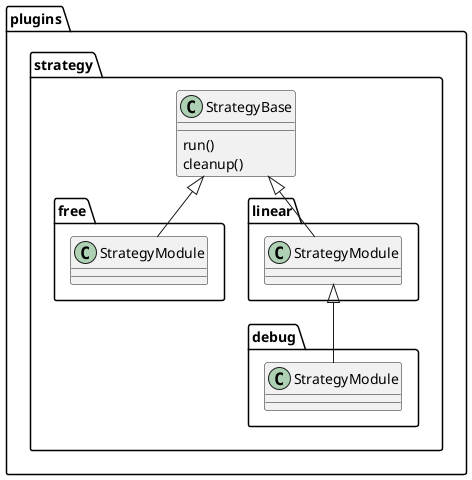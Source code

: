 @startuml

@startuml

package plugins.strategy {
    StrategyBase <|-- free.StrategyModule
	StrategyBase <|-- linear.StrategyModule
    linear.StrategyModule <|-- debug.StrategyModule
}

StrategyBase : run()
StrategyBase : cleanup()

@enduml